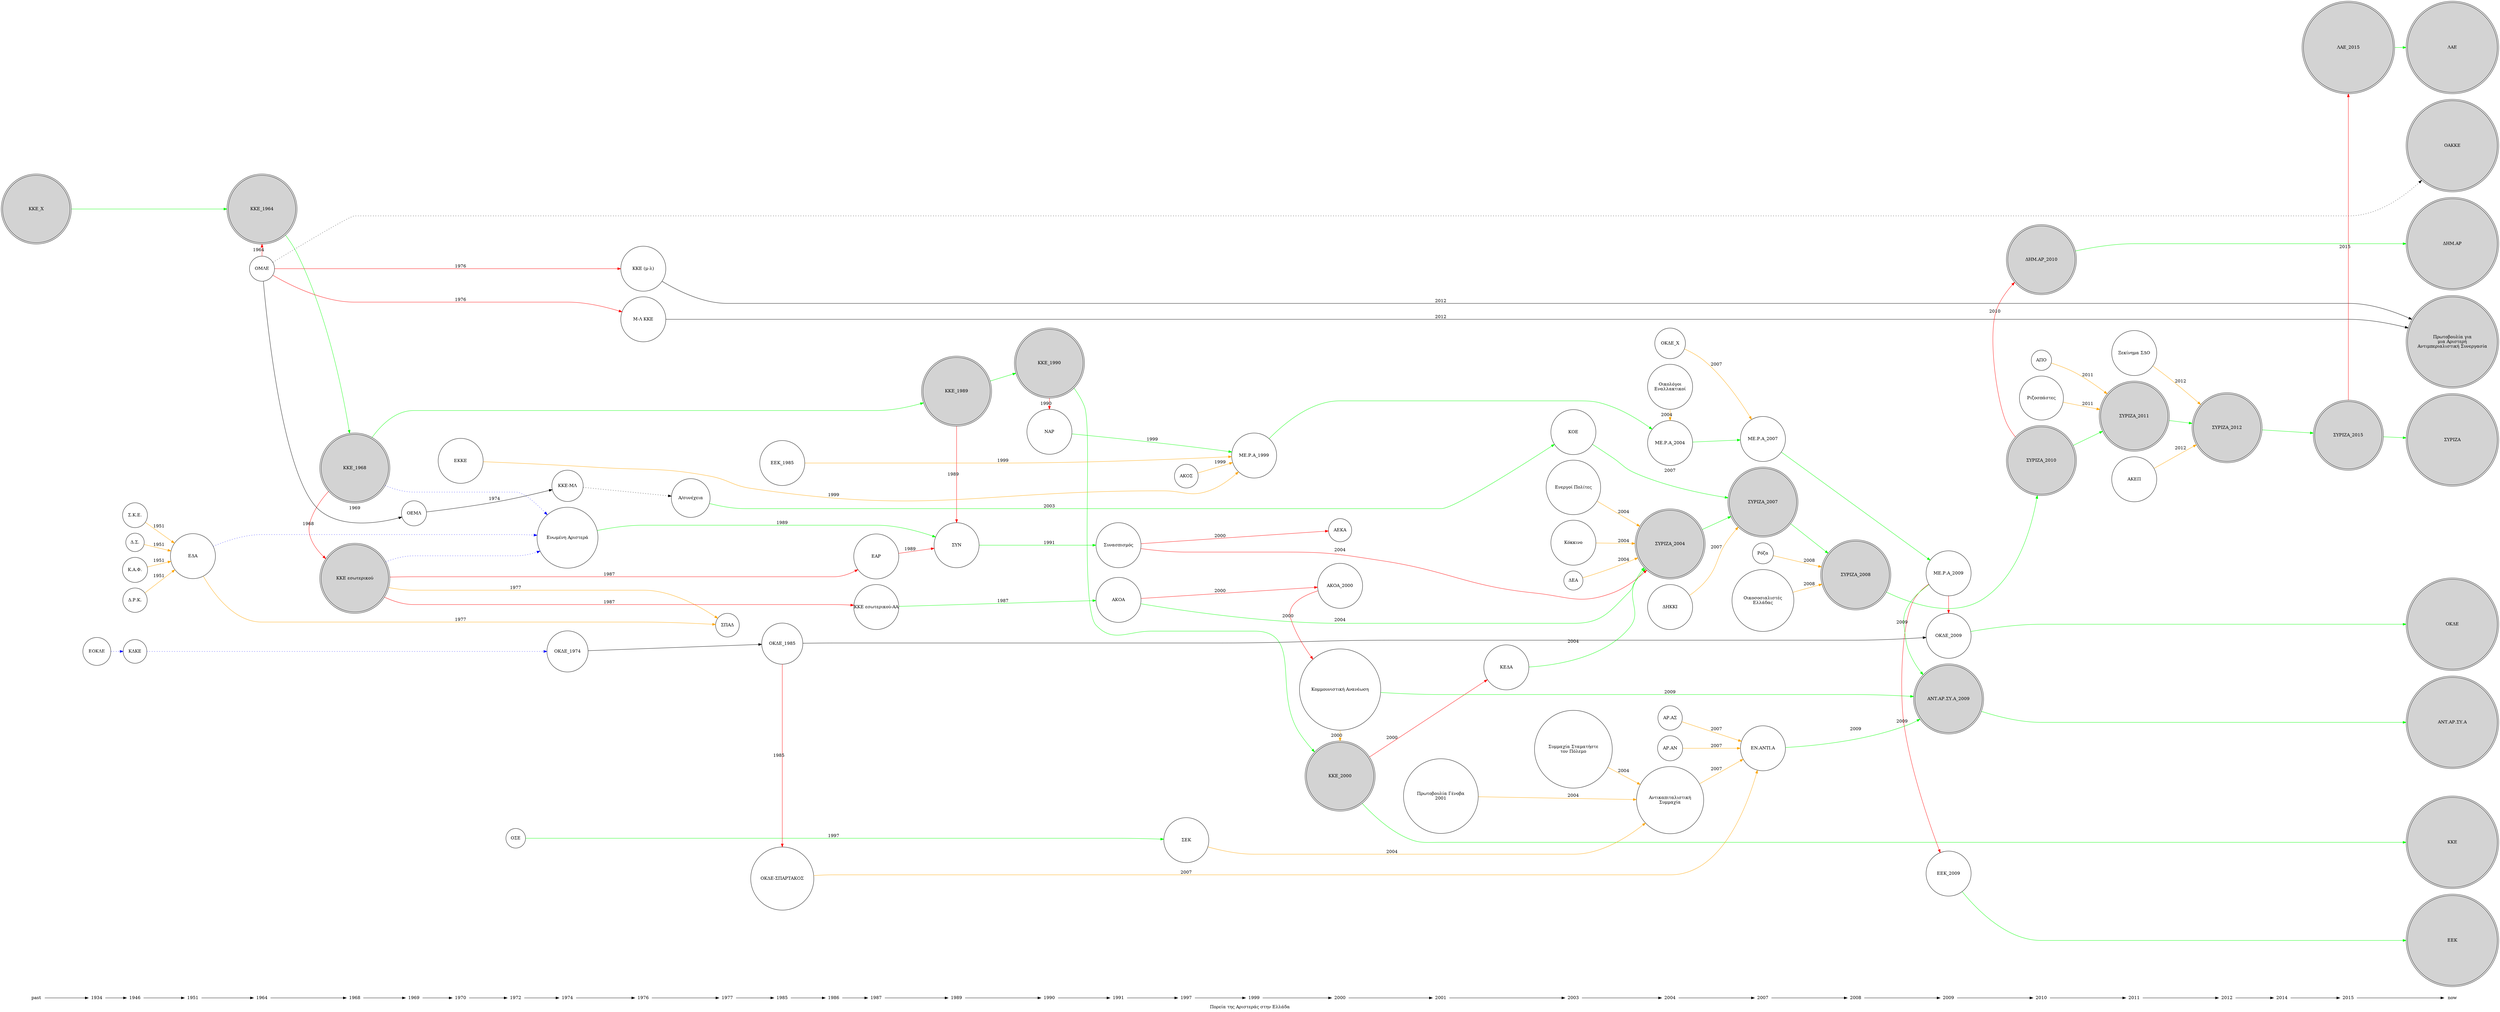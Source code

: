 /*
Label:
color=orange -> κοινή συμμετοχή σε εκλογές
color=red    -> διάσπαση
color=green  -> ένωση
style=dotted -> Αλλαγή ονομασίας
*/
digraph left {
    label = "Πορεία της Αριστεράς στην Ελλάδα";
    rankdir = LR;
{
	node [shape = plaintext];
	past -> "1934" -> "1946" -> "1951" -> "1964" -> "1968" -> "1969" -> "1970" -> "1972"
	-> "1974" -> "1976" -> "1977" -> "1985" -> "1986" -> "1987" -> "1989" -> "1990" ->
	"1991" -> "1997" -> "1999" -> "2000" -> "2001" -> "2003" -> "2004" -> "2007" -> "2008" -> "2009" -> "2010" -> "2011" -> "2012" -> "2014" -> "2015" -> now;
}

    node [shape = circle];
   { rank = same;  node [shape = doublecircle, fixedsize=true, width=3, height=3, style=filled, image="images/kke.jpg"]; "past"; "ΚΚΕ_Χ"; }
   { rank = same;  "1934"; "ΕΟΚΔΕ"; }
   { rank = same;  "1946"; "ΚΔΚΕ"; }
   { rank = same;  node [shape = doublecircle, fixedsize=true, width=3, height=3, style=filled, image="images/kke.jpg"]; "1964"; "ΚΚΕ_1964"; }
   { rank = same;  node [shape = doublecircle, fixedsize=true, width=3, height=3, style=filled, image="images/kke.jpg"]; "1968"; "ΚΚΕ_1968"; }
   { rank = same;  node [shape = doublecircle, fixedsize=true, width=3, height=3, style=filled, image="images/kke.jpg"]; "1989"; "ΚΚΕ_1989"; }
   { rank = same;  node [shape = doublecircle, fixedsize=true, width=3, height=3, style=filled, image="images/kke.jpg"]; "1990"; "ΚΚΕ_1990"; }
   { rank = same;  node [shape = doublecircle, fixedsize=true, width=3, height=3, style=filled, image="images/kke.jpg"]; "2000"; "ΚΚΕ_2000"; }
   { rank = same;  node [shape = ellipse, fixedsize=true, width=2, height=2, image="images/eda.jpg"]; "1951"; "ΕΔΑ"; }
   { rank = same;  "1964"; "ΟΜΛΕ"; }
   { rank = same;  node [ shape = doublecircle, fixedsize=true, width=3, height=3, style=filled, image="images/KKE_esoterikou_logo.svg.png"]; "1968"; "ΚΚΕ εσωτερικού"; }
   { rank = same;  "1969"; "ΟΕΜΛ"; }
   { rank = same;  node [shape = ellipse, fixedsize=true, width=2, height=2, image="images/ekke.jpg"]; "1970"; "ΕΚΚΕ"; }
   { rank = same;  "1972"; "ΟΣΕ"; }
   { rank = same;  "1974"; "ΚΚΕ-ΜΛ"; "Ενωμένη Αριστερά"; "ΟΚΔΕ_1974"}
   { rank = same;  node [shape = ellipse, fixedsize=true, width=2, height=2, image="images/ml-kke.jpg"]; "1976"; "Μ-Λ ΚΚΕ"; }
   { rank = same;  node [shape = ellipse, fixedsize=true, width=2, height=2, image="images/kke-ml.jpg"]; "1976"; "ΚΚΕ (μ-λ)"; }
   { rank = same;  "1977"; "ΣΠΑΔ"; }
   { rank = same;  node [shape = ellipse, fixedsize=true, width=2, height=2, image="images/eek.gif"]; "1985"; "ΕΕΚ_1985";}
   { rank = same;  "1985"; "ΟΚΔΕ_1985"; "ΟΚΔΕ-ΣΠΑΡΤΑΚΟΣ";}
   { rank = same;  node [shape = ellipse, fixedsize=true, width=2, height=2 ]; "1987"; "ΚΚΕ εσωτερικού-ΑΑ"; "ΕΑΡ"}
   { rank = same;  node [shape = ellipse, fixedsize=true, width=2, height=2, image="images/syn-generic.gif"]; "1989"; "ΣΥΝ"; }
   { rank = same;  node [shape = ellipse, fixedsize=true, width=2, height=2, image="images/nar.jpg"]; "1990"; "ΝΑΡ"; }
   { rank = same;  node [shape = ellipse, fixedsize=true, width=2, height=2, image="images/akoa.jpg"]; "1991"; "ΑΚΟΑ";}
   { rank = same;  node [shape = ellipse, fixedsize=true, width=2, height=2, image="images/synaspismos.jpg"]; "1991"; "Συνασπισμός"; }
   { rank = same;  node [shape = ellipse, fixedsize=true, width=2, height=2, image="images/sek.gif"]; "1997"; "ΣΕΚ"; }
   { rank = same;  node [shape = ellipse, fixedsize=true, width=2, height=2, image="images/mera.gif"]; "1999"; "ΜΕ.Ρ.Α_1999"; }
   { rank = same;  "2000"; "ΑΕΚΑ"; "Κομμουνιστική Ανανέωση";}
   { rank = same;  node [shape = ellipse, fixedsize=true, width=2, height=2, image="images/akoa.jpg"]; "2000"; "ΑΚΟΑ_2000"; }
   { rank = same;  node [shape = ellipse, fixedsize=true, width=2, height=2, image="images/dhkki.jpg"]; "ΔΗΚΚΙ";}
   { rank = same;  node [shape = ellipse, fixedsize=true, width=2, height=2, image="images/keda.gif"]; "ΚΕΔΑ";}
   { rank = same;  node [shape = ellipse, fixedsize=true, width=2, height=2, image="images/akep.jpg"]; "ΑΚΕΠ";}
   { rank = same;  node [shape = ellipse, fixedsize=true, width=2, height=2, image="images/kokkino.jpg"]; "Κόκκινο";}
   { rank = same;  node [shape = ellipse, fixedsize=true, width=2, height=2, image="images/ksekinima.jpg"]; "Ξεκίνημα ΣΔΟ";}
   { rank = same;  "2001"; "Πρωτοβουλία Γένοβα\n2001";}
   { rank = same;  node [shape = ellipse, fixedsize=true, width=2, height=2, image="images/koe.png"]; "2003"; "ΚΟΕ"; }
   { rank = same;  node [shape = ellipse, fixedsize=true, width=2, height=2, image="images/oikologoi-enallaktikoi.jpg"]; "2004"; "Οικολόγοι\nΕναλλακτικοί";}
   { rank = same;  node [shape = ellipse, fixedsize=true, width=2, height=2, image="images/mera.gif"]; "2004"; "ΜΕ.Ρ.Α_2004"; }
   { rank = same;  "2004"; "Αντικαπιταλιστική\nΣυμμαχία";}
   { rank = same; node [shape = doublecircle, fixedsize=true, width=3, height=3, style=filled, image="images/syriza.jpg"]; "2004"; "ΣΥΡΙΖΑ_2004"; }
   { rank = same; node [shape = doublecircle, fixedsize=true, width=3, height=3, style=filled, image="images/syriza.jpg"]; "2007"; "ΣΥΡΙΖΑ_2007"; }
   { rank = same; node [shape = doublecircle, fixedsize=true, width=3, height=3, style=filled, image="images/syriza.jpg"]; "2008"; "ΣΥΡΙΖΑ_2008"; }
   { rank = same; node [shape = doublecircle, fixedsize=true, width=3, height=3, style=filled, image="images/syriza.jpg"]; "2010"; "ΣΥΡΙΖΑ_2010"; }
   { rank = same; node [shape = doublecircle, fixedsize=true, width=3, height=3, style=filled, image="images/syriza.jpg"]; "2011"; "ΣΥΡΙΖΑ_2011"; }
   { rank = same; node [shape = doublecircle, fixedsize=true, width=3, height=3, style=filled, image="images/syriza.jpg"]; "2012"; "ΣΥΡΙΖΑ_2012"; }
   { rank = same; node [shape = doublecircle, fixedsize=true, width=3, height=3, style=filled, image="images/syriza.jpg"]; "2015"; "ΣΥΡΙΖΑ_2015"; }
   { rank = same; node [shape = ellipse, fixedsize=true, width=2, height=2, image="images/enantia.png"]; "2007"; "ΕΝ.ΑΝΤΙ.Α"; } 
   { rank = same; node [shape = ellipse, fixedsize=true, width=2, height=2, image="images/mera.gif"]; "2007"; "ΜΕ.Ρ.Α_2007"; }
   { rank = same; node [shape = ellipse, fixedsize=true, width=2, height=2, image="images/mera.gif"]; "2009"; "ΜΕ.Ρ.Α_2009"; }
   { rank = same; node [shape = ellipse, fixedsize=true, width=2, height=2, image="images/eek.gif"]; "2009"; "ΕΕΚ_2009";}
   { rank = same; node [shape = ellipse, fixedsize=true, width=2, height=2, image="images/okde.jpg"]; "2009"; "ΟΚΔΕ_2009"; }
   { rank = same; node [shape = doublecircle, fixedsize=true, width=3, height=3, style=filled, image="images/antarsya.jpg"]; "2009"; "ΑΝΤ.ΑΡ.ΣΥ.Α_2009"; }
   { rank = same;  node [shape = doublecircle, fixedsize=true, width=3, height=3, style=filled, image="images/dhmokratiki-aristera.jpg"]; "2010"; "ΔΗΜ.ΑΡ_2010"; }
   { rank = same; node [shape = doublecircle, fixedsize=true, width=4, height=4, style=filled];  "2015" ; "ΣΥΡΙΖΑ_2015"; "ΛΑΕ_2015"; }
   { rank = same; node [shape = doublecircle, fixedsize=true, width=4,
   height=4, style=filled];  now ; "ΣΥΡΙΖΑ"; "ΑΝΤ.ΑΡ.ΣΥ.Α"; "ΚΚΕ"; "Πρωτοβουλία για\nμια Αριστερή\nΑντιμπεριαλιστική Συνεργασία"; "ΕΕΚ"; "ΟΑΚΚΕ"; "ΟΚΔΕ"; "ΔΗΜ.ΑΡ"; "ΛΑΕ" }
   "ΜΕ.Ρ.Α_2009" -> "ΟΚΔΕ_2009" [color=red];
   "ΕΕΚ_2009" -> "ΕΕΚ" [color=green];
   "ΟΚΔΕ_2009" -> "ΟΚΔΕ" [color=green];
   "ΔΗΜ.ΑΡ_2010" -> "ΔΗΜ.ΑΡ" [color=green];
   "ΑΝΤ.ΑΡ.ΣΥ.Α_2009" -> "ΑΝΤ.ΑΡ.ΣΥ.Α" [color=green];
   "ΣΥΡΙΖΑ_2004" -> "ΣΥΡΙΖΑ_2007" -> "ΣΥΡΙΖΑ_2008" -> "ΣΥΡΙΖΑ_2010" -> "ΣΥΡΙΖΑ_2011" -> "ΣΥΡΙΖΑ_2012" -> "ΣΥΡΙΖΑ_2015" -> "ΣΥΡΙΖΑ" [color=green];
   "ΜΕ.Ρ.Α_1999" -> "ΜΕ.Ρ.Α_2004" -> "ΜΕ.Ρ.Α_2007" -> "ΜΕ.Ρ.Α_2009" [color=green];
   "ΛΑΕ_2015" ->"ΛΑΕ" [color=green];
   "ΕΟΚΔΕ" -> "ΚΔΚΕ" -> "ΟΚΔΕ_1974" [ style = "dotted",color=blue ];
   "ΟΚΔΕ_1974" -> "ΟΚΔΕ_1985";
   "ΟΚΔΕ_1985" ->  "ΟΚΔΕ-ΣΠΑΡΤΑΚΟΣ" [label = "1985",color=red];
   "ΟΚΔΕ_1985" -> "ΟΚΔΕ_2009";
   "ΚΚΕ_Χ" -> "ΚΚΕ_1964" -> "ΚΚΕ_1968" -> "ΚΚΕ_1989" -> "ΚΚΕ_1990" -> "ΚΚΕ_2000" ->"ΚΚΕ" [color=green];
	"ΚΚΕ_1964" -> "ΟΜΛΕ" [label = "1964",color=red, dir=back];
    "ΚΚΕ_1968" -> "ΚΚΕ εσωτερικού" [label = "1968",color=red];
    "ΚΚΕ_1989" -> "ΣΥΝ" [label = "1989",color=red];
	"ΕΑΡ" -> "ΣΥΝ" [label = "1989",color=red];
    "ΚΚΕ_1990" -> "ΝΑΡ" [label = "1990",color=red];
    "ΚΚΕ_2000" -> "ΚΕΔΑ" [label = "2000",color=red];
    "Σ.K.Ε." -> "ΕΔΑ" [label = "1951",color=orange];
    "Δ.Σ." -> "ΕΔΑ" [label = "1951",color=orange];
    "Κ.Α.Φ." -> "ΕΔΑ" [label = "1951",color=orange];
    "Δ.Ρ.Κ." -> "ΕΔΑ" [label = "1951",color=orange];
    "ΚΚΕ εσωτερικού" -> "Ενωμένη Αριστερά" [ style = "dotted",color=blue ];
    "ΕΔΑ" -> "Ενωμένη Αριστερά" [ style = "dotted",color=blue ];
    "ΚΚΕ_1968" -> "Ενωμένη Αριστερά" [ style = "dotted",color=blue ];
    "ΚΚΕ εσωτερικού" -> "ΚΚΕ εσωτερικού-ΑΑ" [ label="1987", color=red];
    "ΕΔΑ" -> "ΣΠΑΔ" [ label = "1977", color=orange ];
    "ΚΚΕ εσωτερικού" -> "ΣΠΑΔ" [ label = "1977", color=orange ];
    "ΚΚΕ εσωτερικού" -> "ΕΑΡ" [label = "1987", color=red];
    "ΚΚΕ εσωτερικού-ΑΑ" -> "ΑΚΟΑ" [label = "1987", color = "green"];
	"ΑΚΟΑ" -> "ΑΚΟΑ_2000" [label = "2000",color=red];
    "ΑΚΟΑ_2000" -> "Κομμουνιστική Ανανέωση" [label = "2000",color=red];
    "Κομμουνιστική Ανανέωση" -> "ΚΚΕ_2000" [label = "2000",color=orange];
	"Ενωμένη Αριστερά" -> "ΣΥΝ" [label = "1989",color=green];
	"ΣΥΝ" -> "Συνασπισμός" [label = "1991",color=green];
	"Συνασπισμός" -> "ΣΥΡΙΖΑ_2004" [label = "2004",color=red];
	"Συνασπισμός" -> "ΑΕΚΑ" [label = "2000",color=red];
    "ΕΚΚΕ" -> "ΜΕ.Ρ.Α_1999" [label = "1999",color=orange];
    "ΕΕΚ_1985" -> "ΜΕ.Ρ.Α_1999" [label = "1999",color=orange];
    "ΑΚΟΣ" -> "ΜΕ.Ρ.Α_1999" [label = "1999",color=orange];
    "ΝΑΡ" -> "ΜΕ.Ρ.Α_1999" [label = "1999",color=green];
    "Οικολόγοι\nΕναλλακτικοί" -> "ΜΕ.Ρ.Α_2004" [label = "2004",color=orange];
    "ΟΚΔΕ_Χ" -> "ΜΕ.Ρ.Α_2007" [label = "2007",color=orange];
    "ΟΜΛΕ" -> "Μ-Λ ΚΚΕ" [label = "1976",color=red];
    "ΟΜΛΕ" -> "ΟΕΜΛ" [label = "1969"];
    "ΟΜΛΕ" -> "ΚΚΕ (μ-λ)" [label="1976", color=red];
    "ΟΕΜΛ" -> "ΚΚΕ-ΜΛ" [label = "1974"];
    "ΚΕΔΑ" -> "ΣΥΡΙΖΑ_2004" [label = "2004",color=green];
	"ΜΕ.Ρ.Α_2009" -> "ΑΝΤ.ΑΡ.ΣΥ.Α_2009" [label = "2009", color=green];
	"ΑΡ.ΑΝ" -> "ΕΝ.ΑΝΤΙ.Α" [label = "2007",color=orange];
	"ΑΡ.ΑΣ" -> "ΕΝ.ΑΝΤΙ.Α" [label = "2007",color=orange];
	"ΟΚΔΕ-ΣΠΑΡΤΑΚΟΣ" -> "ΕΝ.ΑΝΤΙ.Α" [label = "2007",color=orange];
    "Κομμουνιστική Ανανέωση" -> "ΑΝΤ.ΑΡ.ΣΥ.Α_2009" [label = "2009",color=green];
	"ΕΝ.ΑΝΤΙ.Α" -> "ΑΝΤ.ΑΡ.ΣΥ.Α_2009" [label = "2009",color=green];
    "ΚΚΕ-ΜΛ" -> "Α/συνέχεια" [style = "dotted"];
	"Α/συνέχεια" -> "ΚΟΕ" [label = "2003", color=green];
	"ΑΚΟΑ" -> "ΣΥΡΙΖΑ_2004" [label = "2004",color=green];
	"ΚΟΕ" -> "ΣΥΡΙΖΑ_2007" [label = "2007", color=green];
	"ΔΕΑ" -> "ΣΥΡΙΖΑ_2004" [label = "2004",color=orange];
	"ΔΗΚΚΙ" -> "ΣΥΡΙΖΑ_2007" [label = "2007",color=orange];
	"Ενεργοί Πολίτες" -> "ΣΥΡΙΖΑ_2004" [label = "2004",color=orange];
	"Κόκκινο"-> "ΣΥΡΙΖΑ_2004" [label = "2004",color=orange];
	"Οικοσοσιαλιστές\nΕλλάδας"-> "ΣΥΡΙΖΑ_2008" [label = "2008",color=orange];
	"Ρόζα"-> "ΣΥΡΙΖΑ_2008" [label = "2008",color=orange];
	"ΑΠΟ"-> "ΣΥΡΙΖΑ_2011" [label = "2011",color=orange];
	"Ριζοσπάστες"-> "ΣΥΡΙΖΑ_2011" [label = "2011",color=orange];
	"ΟΣΕ" -> "ΣΕΚ" [label = "1997",color=green];
    "ΜΕ.Ρ.Α_2009" -> "ΕΕΚ_2009" [label = "2009",color=red];
	"ΣΥΡΙΖΑ_2010" -> "ΔΗΜ.ΑΡ_2010" [label = "2010",color=red];
	"ΚΚΕ (μ-λ)" -> "Πρωτοβουλία για\nμια Αριστερή\nΑντιμπεριαλιστική Συνεργασία" [label = "2012"];
	"Μ-Λ ΚΚΕ" -> "Πρωτοβουλία για\nμια Αριστερή\nΑντιμπεριαλιστική Συνεργασία" [label = "2012"];
    "ΟΜΛΕ" -> "ΟΑΚΚΕ" [ style = "dotted" ];
	"Ξεκίνημα ΣΔΟ"-> "ΣΥΡΙΖΑ_2012" [label = "2012",color=orange];
	"ΑΚΕΠ"-> "ΣΥΡΙΖΑ_2012" [label = "2012",color=orange];
	"ΣΕΚ" -> "Αντικαπιταλιστική\nΣυμμαχία" [label="2004",color=orange];
	"Πρωτοβουλία Γένοβα\n2001" -> "Αντικαπιταλιστική\nΣυμμαχία" [label="2004",color=orange];
	"Συμμαχία Σταματήστε\nτον Πόλεμο" -> "Αντικαπιταλιστική\nΣυμμαχία" [label="2004",color=orange];
	"Αντικαπιταλιστική\nΣυμμαχία" -> "ΕΝ.ΑΝΤΙ.Α" [label="2007",color=orange];
	"ΣΥΡΙΖΑ_2015" -> "ΛΑΕ_2015" [label = "2015",color=red];
}
